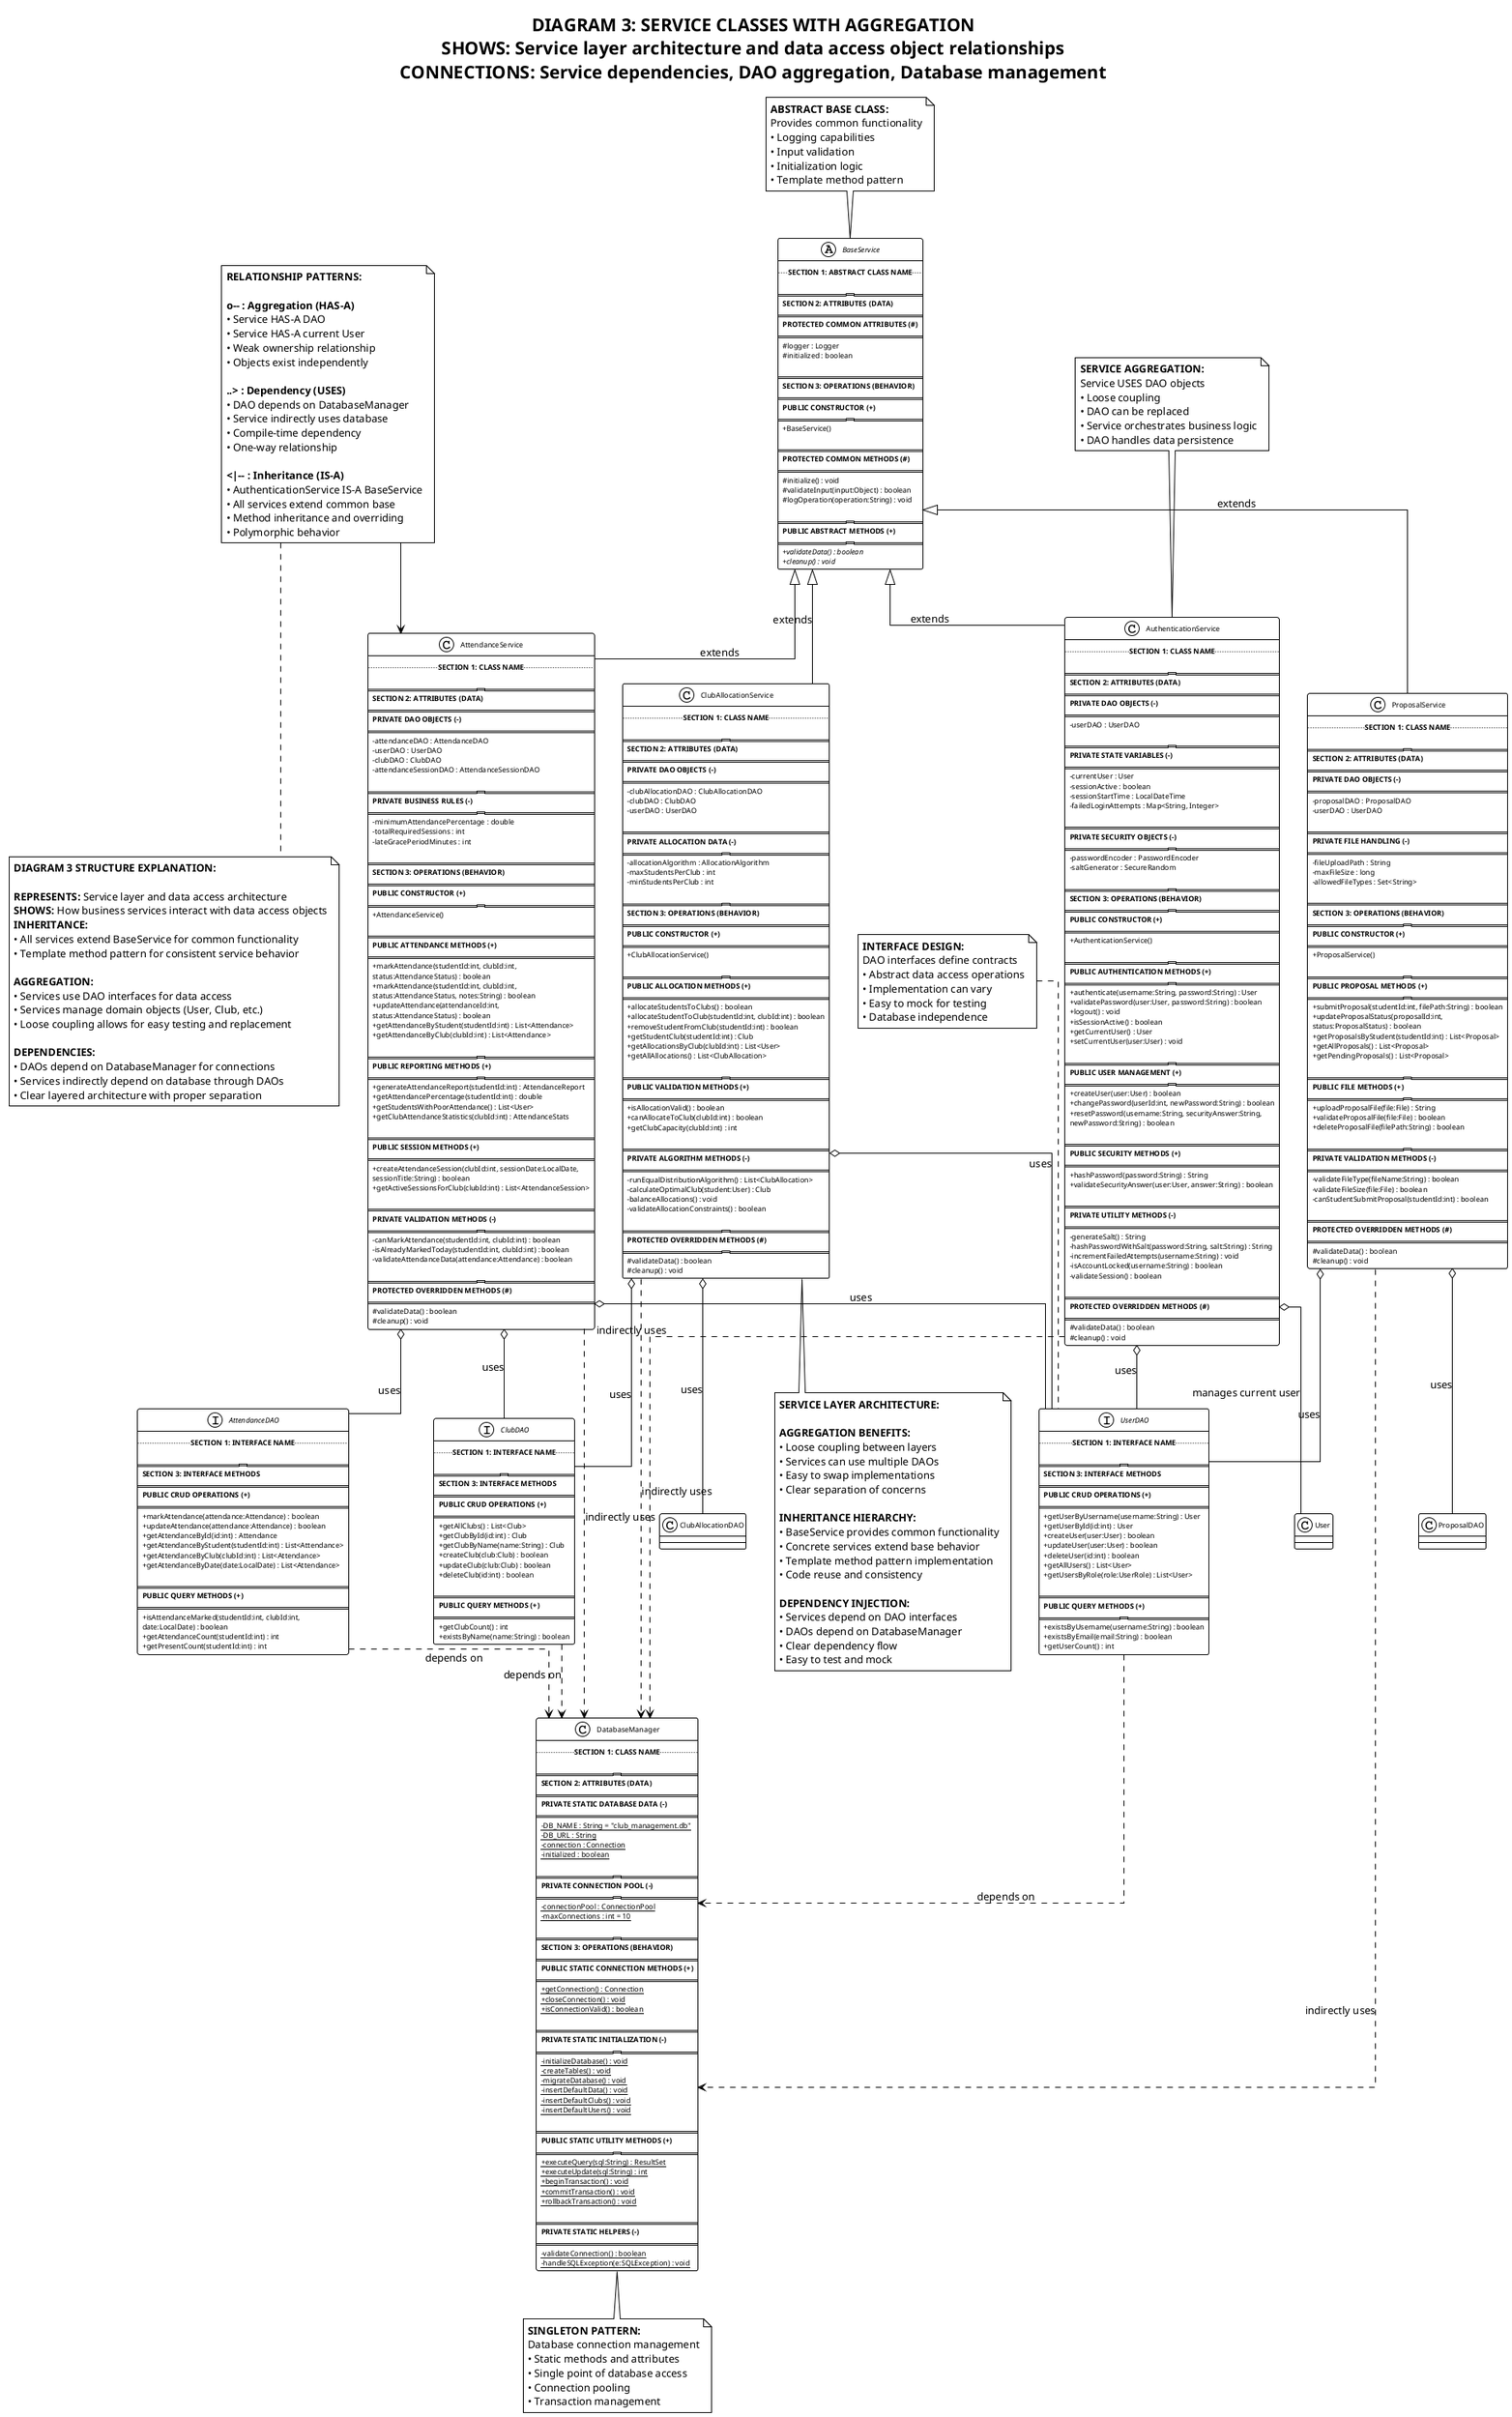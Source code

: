 @startuml Diagram 3 - Service Classes with Aggregation Relationships

!theme plain
skinparam classAttributeIconSize 0
skinparam classFontSize 11
skinparam classAttributeFontSize 9
skinparam classOperationFontSize 9
skinparam linetype ortho

title **DIAGRAM 3: SERVICE CLASSES WITH AGGREGATION**\n**SHOWS:** Service layer architecture and data access object relationships\n**CONNECTIONS:** Service dependencies, DAO aggregation, Database management

abstract class BaseService {
  .. **SECTION 1: ABSTRACT CLASS NAME** ..

  ====================================
  **SECTION 2: ATTRIBUTES (DATA)**
  ====================================
  **PROTECTED COMMON ATTRIBUTES (#)**
  ====================================
  # logger : Logger
  # initialized : boolean

  ====================================
  **SECTION 3: OPERATIONS (BEHAVIOR)**
  ====================================
  **PUBLIC CONSTRUCTOR (+)**
  ====================================
  + BaseService()

  ====================================
  **PROTECTED COMMON METHODS (#)**
  ====================================
  # initialize() : void
  # validateInput(input:Object) : boolean
  # logOperation(operation:String) : void

  ====================================
  **PUBLIC ABSTRACT METHODS (+)**
  ====================================
  + {abstract} validateData() : boolean
  + {abstract} cleanup() : void
}

class AuthenticationService {
  .. **SECTION 1: CLASS NAME** ..

  ====================================
  **SECTION 2: ATTRIBUTES (DATA)**
  ====================================
  **PRIVATE DAO OBJECTS (-)**
  ====================================
  - userDAO : UserDAO

  ====================================
  **PRIVATE STATE VARIABLES (-)**
  ====================================
  - currentUser : User
  - sessionActive : boolean
  - sessionStartTime : LocalDateTime
  - failedLoginAttempts : Map<String, Integer>

  ====================================
  **PRIVATE SECURITY OBJECTS (-)**
  ====================================
  - passwordEncoder : PasswordEncoder
  - saltGenerator : SecureRandom

  ====================================
  **SECTION 3: OPERATIONS (BEHAVIOR)**
  ====================================
  **PUBLIC CONSTRUCTOR (+)**
  ====================================
  + AuthenticationService()

  ====================================
  **PUBLIC AUTHENTICATION METHODS (+)**
  ====================================
  + authenticate(username:String, password:String) : User
  + validatePassword(user:User, password:String) : boolean
  + logout() : void
  + isSessionActive() : boolean
  + getCurrentUser() : User
  + setCurrentUser(user:User) : void

  ====================================
  **PUBLIC USER MANAGEMENT (+)**
  ====================================
  + createUser(user:User) : boolean
  + changePassword(userId:int, newPassword:String) : boolean
  + resetPassword(username:String, securityAnswer:String,
                  newPassword:String) : boolean

  ====================================
  **PUBLIC SECURITY METHODS (+)**
  ====================================
  + hashPassword(password:String) : String
  + validateSecurityAnswer(user:User, answer:String) : boolean

  ====================================
  **PRIVATE UTILITY METHODS (-)**
  ====================================
  - generateSalt() : String
  - hashPasswordWithSalt(password:String, salt:String) : String
  - incrementFailedAttempts(username:String) : void
  - isAccountLocked(username:String) : boolean
  - validateSession() : boolean

  ====================================
  **PROTECTED OVERRIDDEN METHODS (#)**
  ====================================
  # validateData() : boolean
  # cleanup() : void
}

class ClubAllocationService {
  .. **SECTION 1: CLASS NAME** ..

  ====================================
  **SECTION 2: ATTRIBUTES (DATA)**
  ====================================
  **PRIVATE DAO OBJECTS (-)**
  ====================================
  - clubAllocationDAO : ClubAllocationDAO
  - clubDAO : ClubDAO
  - userDAO : UserDAO

  ====================================
  **PRIVATE ALLOCATION DATA (-)**
  ====================================
  - allocationAlgorithm : AllocationAlgorithm
  - maxStudentsPerClub : int
  - minStudentsPerClub : int

  ====================================
  **SECTION 3: OPERATIONS (BEHAVIOR)**
  ====================================
  **PUBLIC CONSTRUCTOR (+)**
  ====================================
  + ClubAllocationService()

  ====================================
  **PUBLIC ALLOCATION METHODS (+)**
  ====================================
  + allocateStudentsToClubs() : boolean
  + allocateStudentToClub(studentId:int, clubId:int) : boolean
  + removeStudentFromClub(studentId:int) : boolean
  + getStudentClub(studentId:int) : Club
  + getAllocationsByClub(clubId:int) : List<User>
  + getAllAllocations() : List<ClubAllocation>

  ====================================
  **PUBLIC VALIDATION METHODS (+)**
  ====================================
  + isAllocationValid() : boolean
  + canAllocateToClub(clubId:int) : boolean
  + getClubCapacity(clubId:int) : int

  ====================================
  **PRIVATE ALGORITHM METHODS (-)**
  ====================================
  - runEqualDistributionAlgorithm() : List<ClubAllocation>
  - calculateOptimalClub(student:User) : Club
  - balanceAllocations() : void
  - validateAllocationConstraints() : boolean

  ====================================
  **PROTECTED OVERRIDDEN METHODS (#)**
  ====================================
  # validateData() : boolean
  # cleanup() : void
}

class AttendanceService {
  .. **SECTION 1: CLASS NAME** ..

  ====================================
  **SECTION 2: ATTRIBUTES (DATA)**
  ====================================
  **PRIVATE DAO OBJECTS (-)**
  ====================================
  - attendanceDAO : AttendanceDAO
  - userDAO : UserDAO
  - clubDAO : ClubDAO
  - attendanceSessionDAO : AttendanceSessionDAO

  ====================================
  **PRIVATE BUSINESS RULES (-)**
  ====================================
  - minimumAttendancePercentage : double
  - totalRequiredSessions : int
  - lateGracePeriodMinutes : int

  ====================================
  **SECTION 3: OPERATIONS (BEHAVIOR)**
  ====================================
  **PUBLIC CONSTRUCTOR (+)**
  ====================================
  + AttendanceService()

  ====================================
  **PUBLIC ATTENDANCE METHODS (+)**
  ====================================
  + markAttendance(studentId:int, clubId:int,
                   status:AttendanceStatus) : boolean
  + markAttendance(studentId:int, clubId:int,
                   status:AttendanceStatus, notes:String) : boolean
  + updateAttendance(attendanceId:int,
                     status:AttendanceStatus) : boolean
  + getAttendanceByStudent(studentId:int) : List<Attendance>
  + getAttendanceByClub(clubId:int) : List<Attendance>

  ====================================
  **PUBLIC REPORTING METHODS (+)**
  ====================================
  + generateAttendanceReport(studentId:int) : AttendanceReport
  + getAttendancePercentage(studentId:int) : double
  + getStudentsWithPoorAttendance() : List<User>
  + getClubAttendanceStatistics(clubId:int) : AttendanceStats

  ====================================
  **PUBLIC SESSION METHODS (+)**
  ====================================
  + createAttendanceSession(clubId:int, sessionDate:LocalDate,
                            sessionTitle:String) : boolean
  + getActiveSessionsForClub(clubId:int) : List<AttendanceSession>

  ====================================
  **PRIVATE VALIDATION METHODS (-)**
  ====================================
  - canMarkAttendance(studentId:int, clubId:int) : boolean
  - isAlreadyMarkedToday(studentId:int, clubId:int) : boolean
  - validateAttendanceData(attendance:Attendance) : boolean

  ====================================
  **PROTECTED OVERRIDDEN METHODS (#)**
  ====================================
  # validateData() : boolean
  # cleanup() : void
}

class ProposalService {
  .. **SECTION 1: CLASS NAME** ..

  ====================================
  **SECTION 2: ATTRIBUTES (DATA)**
  ====================================
  **PRIVATE DAO OBJECTS (-)**
  ====================================
  - proposalDAO : ProposalDAO
  - userDAO : UserDAO

  ====================================
  **PRIVATE FILE HANDLING (-)**
  ====================================
  - fileUploadPath : String
  - maxFileSize : long
  - allowedFileTypes : Set<String>

  ====================================
  **SECTION 3: OPERATIONS (BEHAVIOR)**
  ====================================
  **PUBLIC CONSTRUCTOR (+)**
  ====================================
  + ProposalService()

  ====================================
  **PUBLIC PROPOSAL METHODS (+)**
  ====================================
  + submitProposal(studentId:int, filePath:String) : boolean
  + updateProposalStatus(proposalId:int,
                         status:ProposalStatus) : boolean
  + getProposalsByStudent(studentId:int) : List<Proposal>
  + getAllProposals() : List<Proposal>
  + getPendingProposals() : List<Proposal>

  ====================================
  **PUBLIC FILE METHODS (+)**
  ====================================
  + uploadProposalFile(file:File) : String
  + validateProposalFile(file:File) : boolean
  + deleteProposalFile(filePath:String) : boolean

  ====================================
  **PRIVATE VALIDATION METHODS (-)**
  ====================================
  - validateFileType(fileName:String) : boolean
  - validateFileSize(file:File) : boolean
  - canStudentSubmitProposal(studentId:int) : boolean

  ====================================
  **PROTECTED OVERRIDDEN METHODS (#)**
  ====================================
  # validateData() : boolean
  # cleanup() : void
}

interface UserDAO {
  .. **SECTION 1: INTERFACE NAME** ..

  ====================================
  **SECTION 3: INTERFACE METHODS**
  ====================================
  **PUBLIC CRUD OPERATIONS (+)**
  ====================================
  + getUserByUsername(username:String) : User
  + getUserById(id:int) : User
  + createUser(user:User) : boolean
  + updateUser(user:User) : boolean
  + deleteUser(id:int) : boolean
  + getAllUsers() : List<User>
  + getUsersByRole(role:UserRole) : List<User>

  ====================================
  **PUBLIC QUERY METHODS (+)**
  ====================================
  + existsByUsername(username:String) : boolean
  + existsByEmail(email:String) : boolean
  + getUserCount() : int
}

interface ClubDAO {
  .. **SECTION 1: INTERFACE NAME** ..

  ====================================
  **SECTION 3: INTERFACE METHODS**
  ====================================
  **PUBLIC CRUD OPERATIONS (+)**
  ====================================
  + getAllClubs() : List<Club>
  + getClubById(id:int) : Club
  + getClubByName(name:String) : Club
  + createClub(club:Club) : boolean
  + updateClub(club:Club) : boolean
  + deleteClub(id:int) : boolean

  ====================================
  **PUBLIC QUERY METHODS (+)**
  ====================================
  + getClubCount() : int
  + existsByName(name:String) : boolean
}

interface AttendanceDAO {
  .. **SECTION 1: INTERFACE NAME** ..

  ====================================
  **SECTION 3: INTERFACE METHODS**
  ====================================
  **PUBLIC CRUD OPERATIONS (+)**
  ====================================
  + markAttendance(attendance:Attendance) : boolean
  + updateAttendance(attendance:Attendance) : boolean
  + getAttendanceById(id:int) : Attendance
  + getAttendanceByStudent(studentId:int) : List<Attendance>
  + getAttendanceByClub(clubId:int) : List<Attendance>
  + getAttendanceByDate(date:LocalDate) : List<Attendance>

  ====================================
  **PUBLIC QUERY METHODS (+)**
  ====================================
  + isAttendanceMarked(studentId:int, clubId:int,
                       date:LocalDate) : boolean
  + getAttendanceCount(studentId:int) : int
  + getPresentCount(studentId:int) : int
}

class DatabaseManager {
  .. **SECTION 1: CLASS NAME** ..

  ====================================
  **SECTION 2: ATTRIBUTES (DATA)**
  ====================================
  **PRIVATE STATIC DATABASE DATA (-)**
  ====================================
  - {static} DB_NAME : String = "club_management.db"
  - {static} DB_URL : String
  - {static} connection : Connection
  - {static} initialized : boolean

  ====================================
  **PRIVATE CONNECTION POOL (-)**
  ====================================
  - {static} connectionPool : ConnectionPool
  - {static} maxConnections : int = 10

  ====================================
  **SECTION 3: OPERATIONS (BEHAVIOR)**
  ====================================
  **PUBLIC STATIC CONNECTION METHODS (+)**
  ====================================
  + {static} getConnection() : Connection
  + {static} closeConnection() : void
  + {static} isConnectionValid() : boolean

  ====================================
  **PRIVATE STATIC INITIALIZATION (-)**
  ====================================
  - {static} initializeDatabase() : void
  - {static} createTables() : void
  - {static} migrateDatabase() : void
  - {static} insertDefaultData() : void
  - {static} insertDefaultClubs() : void
  - {static} insertDefaultUsers() : void

  ====================================
  **PUBLIC STATIC UTILITY METHODS (+)**
  ====================================
  + {static} executeQuery(sql:String) : ResultSet
  + {static} executeUpdate(sql:String) : int
  + {static} beginTransaction() : void
  + {static} commitTransaction() : void
  + {static} rollbackTransaction() : void

  ====================================
  **PRIVATE STATIC HELPERS (-)**
  ====================================
  - {static} validateConnection() : boolean
  - {static} handleSQLException(e:SQLException) : void
}

' ==========================================
' INHERITANCE RELATIONSHIPS (IS-A)
' ==========================================

BaseService <|-- AuthenticationService : "extends"
BaseService <|-- ClubAllocationService : "extends"
BaseService <|-- AttendanceService : "extends"
BaseService <|-- ProposalService : "extends"

' ==========================================
' AGGREGATION RELATIONSHIPS (HAS-A/USES)
' ==========================================

AuthenticationService o-- UserDAO : "uses"
AuthenticationService o-- User : "manages current user"

ClubAllocationService o-- ClubAllocationDAO : "uses"
ClubAllocationService o-- ClubDAO : "uses"
ClubAllocationService o-- UserDAO : "uses"

AttendanceService o-- AttendanceDAO : "uses"
AttendanceService o-- UserDAO : "uses"
AttendanceService o-- ClubDAO : "uses"

ProposalService o-- ProposalDAO : "uses"
ProposalService o-- UserDAO : "uses"

' ==========================================
' DEPENDENCY RELATIONSHIPS (DEPENDS-ON)
' ==========================================

UserDAO ..> DatabaseManager : "depends on"
ClubDAO ..> DatabaseManager : "depends on"
AttendanceDAO ..> DatabaseManager : "depends on"

AuthenticationService ..> DatabaseManager : "indirectly uses"
ClubAllocationService ..> DatabaseManager : "indirectly uses"
AttendanceService ..> DatabaseManager : "indirectly uses"
ProposalService ..> DatabaseManager : "indirectly uses"

' ==========================================
' EXPLANATORY NOTES
' ==========================================

note top of BaseService
  **ABSTRACT BASE CLASS:**
  Provides common functionality
  • Logging capabilities
  • Input validation
  • Initialization logic
  • Template method pattern
end note

note top of AuthenticationService
  **SERVICE AGGREGATION:**
  Service USES DAO objects
  • Loose coupling
  • DAO can be replaced
  • Service orchestrates business logic
  • DAO handles data persistence
end note

note top of UserDAO
  **INTERFACE DESIGN:**
  DAO interfaces define contracts
  • Abstract data access operations
  • Implementation can vary
  • Easy to mock for testing
  • Database independence
end note

note bottom of DatabaseManager
  **SINGLETON PATTERN:**
  Database connection management
  • Static methods and attributes
  • Single point of database access
  • Connection pooling
  • Transaction management
end note

note as ServiceArchitecture
  **SERVICE LAYER ARCHITECTURE:**

  **AGGREGATION BENEFITS:**
  • Loose coupling between layers
  • Services can use multiple DAOs
  • Easy to swap implementations
  • Clear separation of concerns

  **INHERITANCE HIERARCHY:**
  • BaseService provides common functionality
  • Concrete services extend base behavior
  • Template method pattern implementation
  • Code reuse and consistency

  **DEPENDENCY INJECTION:**
  • Services depend on DAO interfaces
  • DAOs depend on DatabaseManager
  • Clear dependency flow
  • Easy to test and mock
end note

note as RelationshipPatterns
  **RELATIONSHIP PATTERNS:**

  **o-- : Aggregation (HAS-A)**
  • Service HAS-A DAO
  • Service HAS-A current User
  • Weak ownership relationship
  • Objects exist independently

  **..> : Dependency (USES)**
  • DAO depends on DatabaseManager
  • Service indirectly uses database
  • Compile-time dependency
  • One-way relationship

  **<|-- : Inheritance (IS-A)**
  • AuthenticationService IS-A BaseService
  • All services extend common base
  • Method inheritance and overriding
  • Polymorphic behavior
end note

ServiceArchitecture -up-> ClubAllocationService
RelationshipPatterns -down-> AttendanceService

note bottom
  **DIAGRAM 3 STRUCTURE EXPLANATION:**

  **REPRESENTS:** Service layer and data access architecture
  **SHOWS:** How business services interact with data access objects
  **INHERITANCE:**
  • All services extend BaseService for common functionality
  • Template method pattern for consistent service behavior

  **AGGREGATION:**
  • Services use DAO interfaces for data access
  • Services manage domain objects (User, Club, etc.)
  • Loose coupling allows for easy testing and replacement

  **DEPENDENCIES:**
  • DAOs depend on DatabaseManager for connections
  • Services indirectly depend on database through DAOs
  • Clear layered architecture with proper separation
end note

@enduml